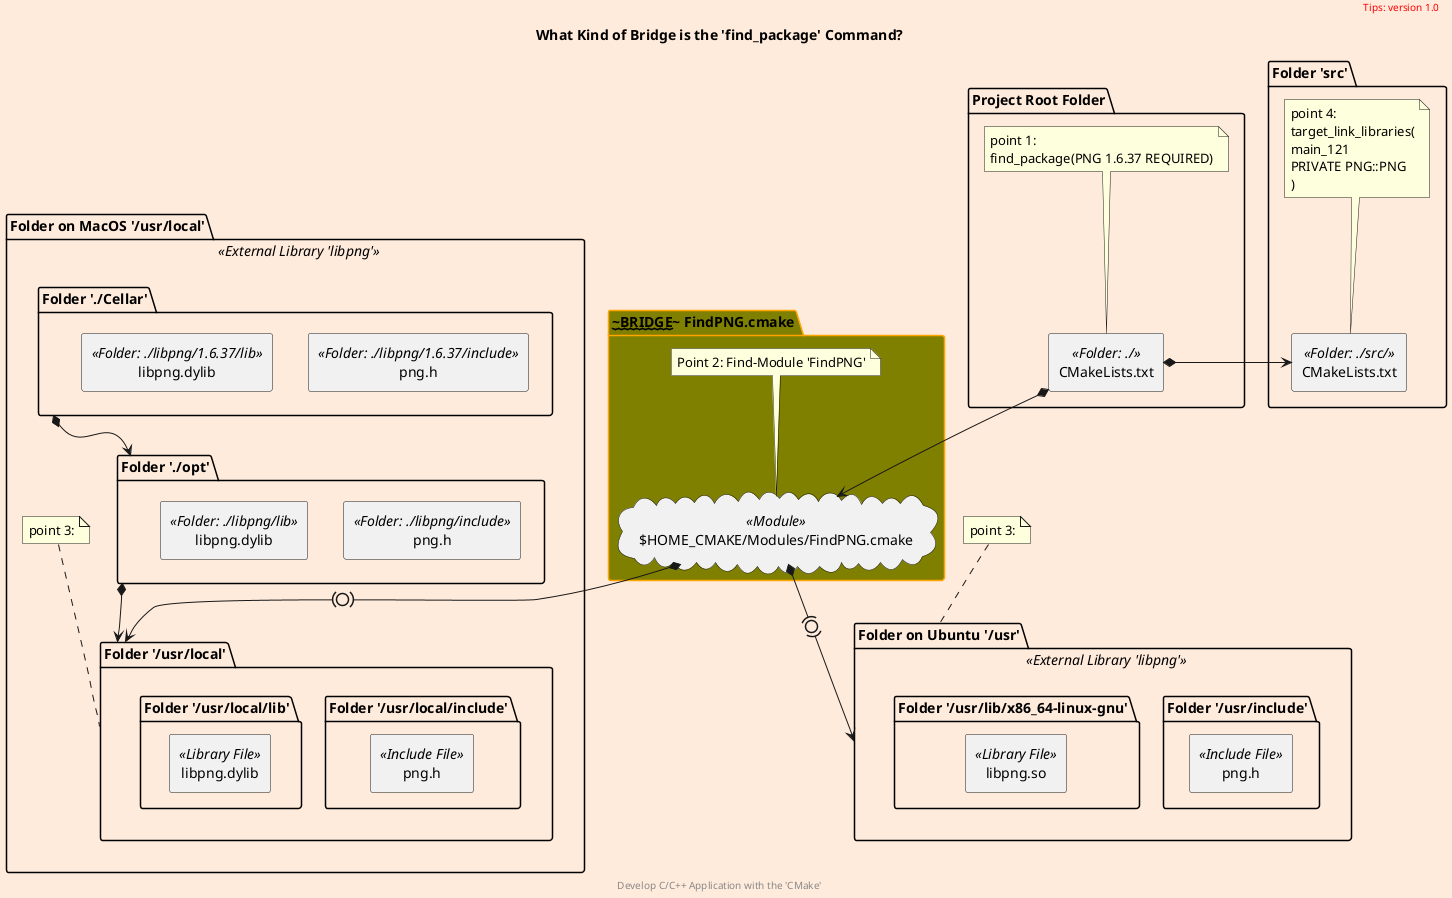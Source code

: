 @startuml
scale 700 width
skinparam backgroundColor #FFEBDC
scale 1

skinparam Folder {
  backgroundColor Olive
  borderColor orange
}

'left to right direction
package "Project Root Folder" as project_cmake {
    rectangle CMakeLists.txt <<Folder: ./>> as begin

    note top of begin
        point 1:
        find_package(PNG 1.6.37 REQUIRED)
    endnote
}

Folder "~~~BRIDGE~~~ FindPNG.cmake" as bridge {
    cloud "$HOME_CMAKE/Modules/FindPNG.cmake" <<Module>> as find_png
    note top of find_png
        Point 2: Find-Module 'FindPNG'
    endnote
}

package "Folder 'src'" as src_dir {
    rectangle CMakeLists.txt <<Folder: ./src/>> as src_list

    note top of src_list
        point 4:
        target_link_libraries(
        main_121
        PRIVATE PNG::PNG
        )
    endnote
}

package "Folder on MacOS '/usr/local'" <<External Library 'libpng'>> as usr_local_dir {
    package "Folder './Cellar'" as cellar_dir {
        rectangle "png.h" <<Folder: ./libpng/1.6.37/include>> as cellar_png_h
        rectangle "libpng.dylib" <<Folder: ./libpng/1.6.37/lib>> as cellar_libpng_dylib
    }

    package "Folder './opt'" as opt_dir {
        rectangle "png.h" <<Folder: ./libpng/include>> as opt_png_h
        rectangle "libpng.dylib" <<Folder: ./libpng/lib>> as opt_libpng_dylib
    }

    package "Folder '/usr/local'" as local_dir {
        package "Folder '/usr/local/include'" as include_dir {
            rectangle "png.h" <<Include File>> as local_png_h
        }
        package "Folder '/usr/local/lib'" as lib_dir {
            rectangle "libpng.dylib" <<Library File>> as local_libpng_dylib
        }
    }

    note top of local_dir
        point 3:
    endnote
}

package "Folder on Ubuntu '/usr'" <<External Library 'libpng'>> as usr_dir {
    package "Folder '/usr/include'" as ubuntu_include_dir {
        rectangle "png.h" <<Include File>> as usr_png_h
    }
    package "Folder '/usr/lib/x86_64-linux-gnu'" as ubuntu_lib_dir {
        rectangle "libpng.so" <<Library File>> as usr_libpng_so
    }
}
note top of usr_dir
    point 3:
endnote


begin *-right-> src_list
begin *--> find_png
find_png *-(0)-> local_dir
cellar_dir *--> opt_dir
opt_dir *--> local_dir

find_png *-(0)-> usr_dir

title
    What Kind of Bridge is the 'find_package' Command?
end title

header
<font color=red>Tips: version 1.0</font>
endheader

center footer Develop C/C++ Application with the 'CMake'

@enduml
